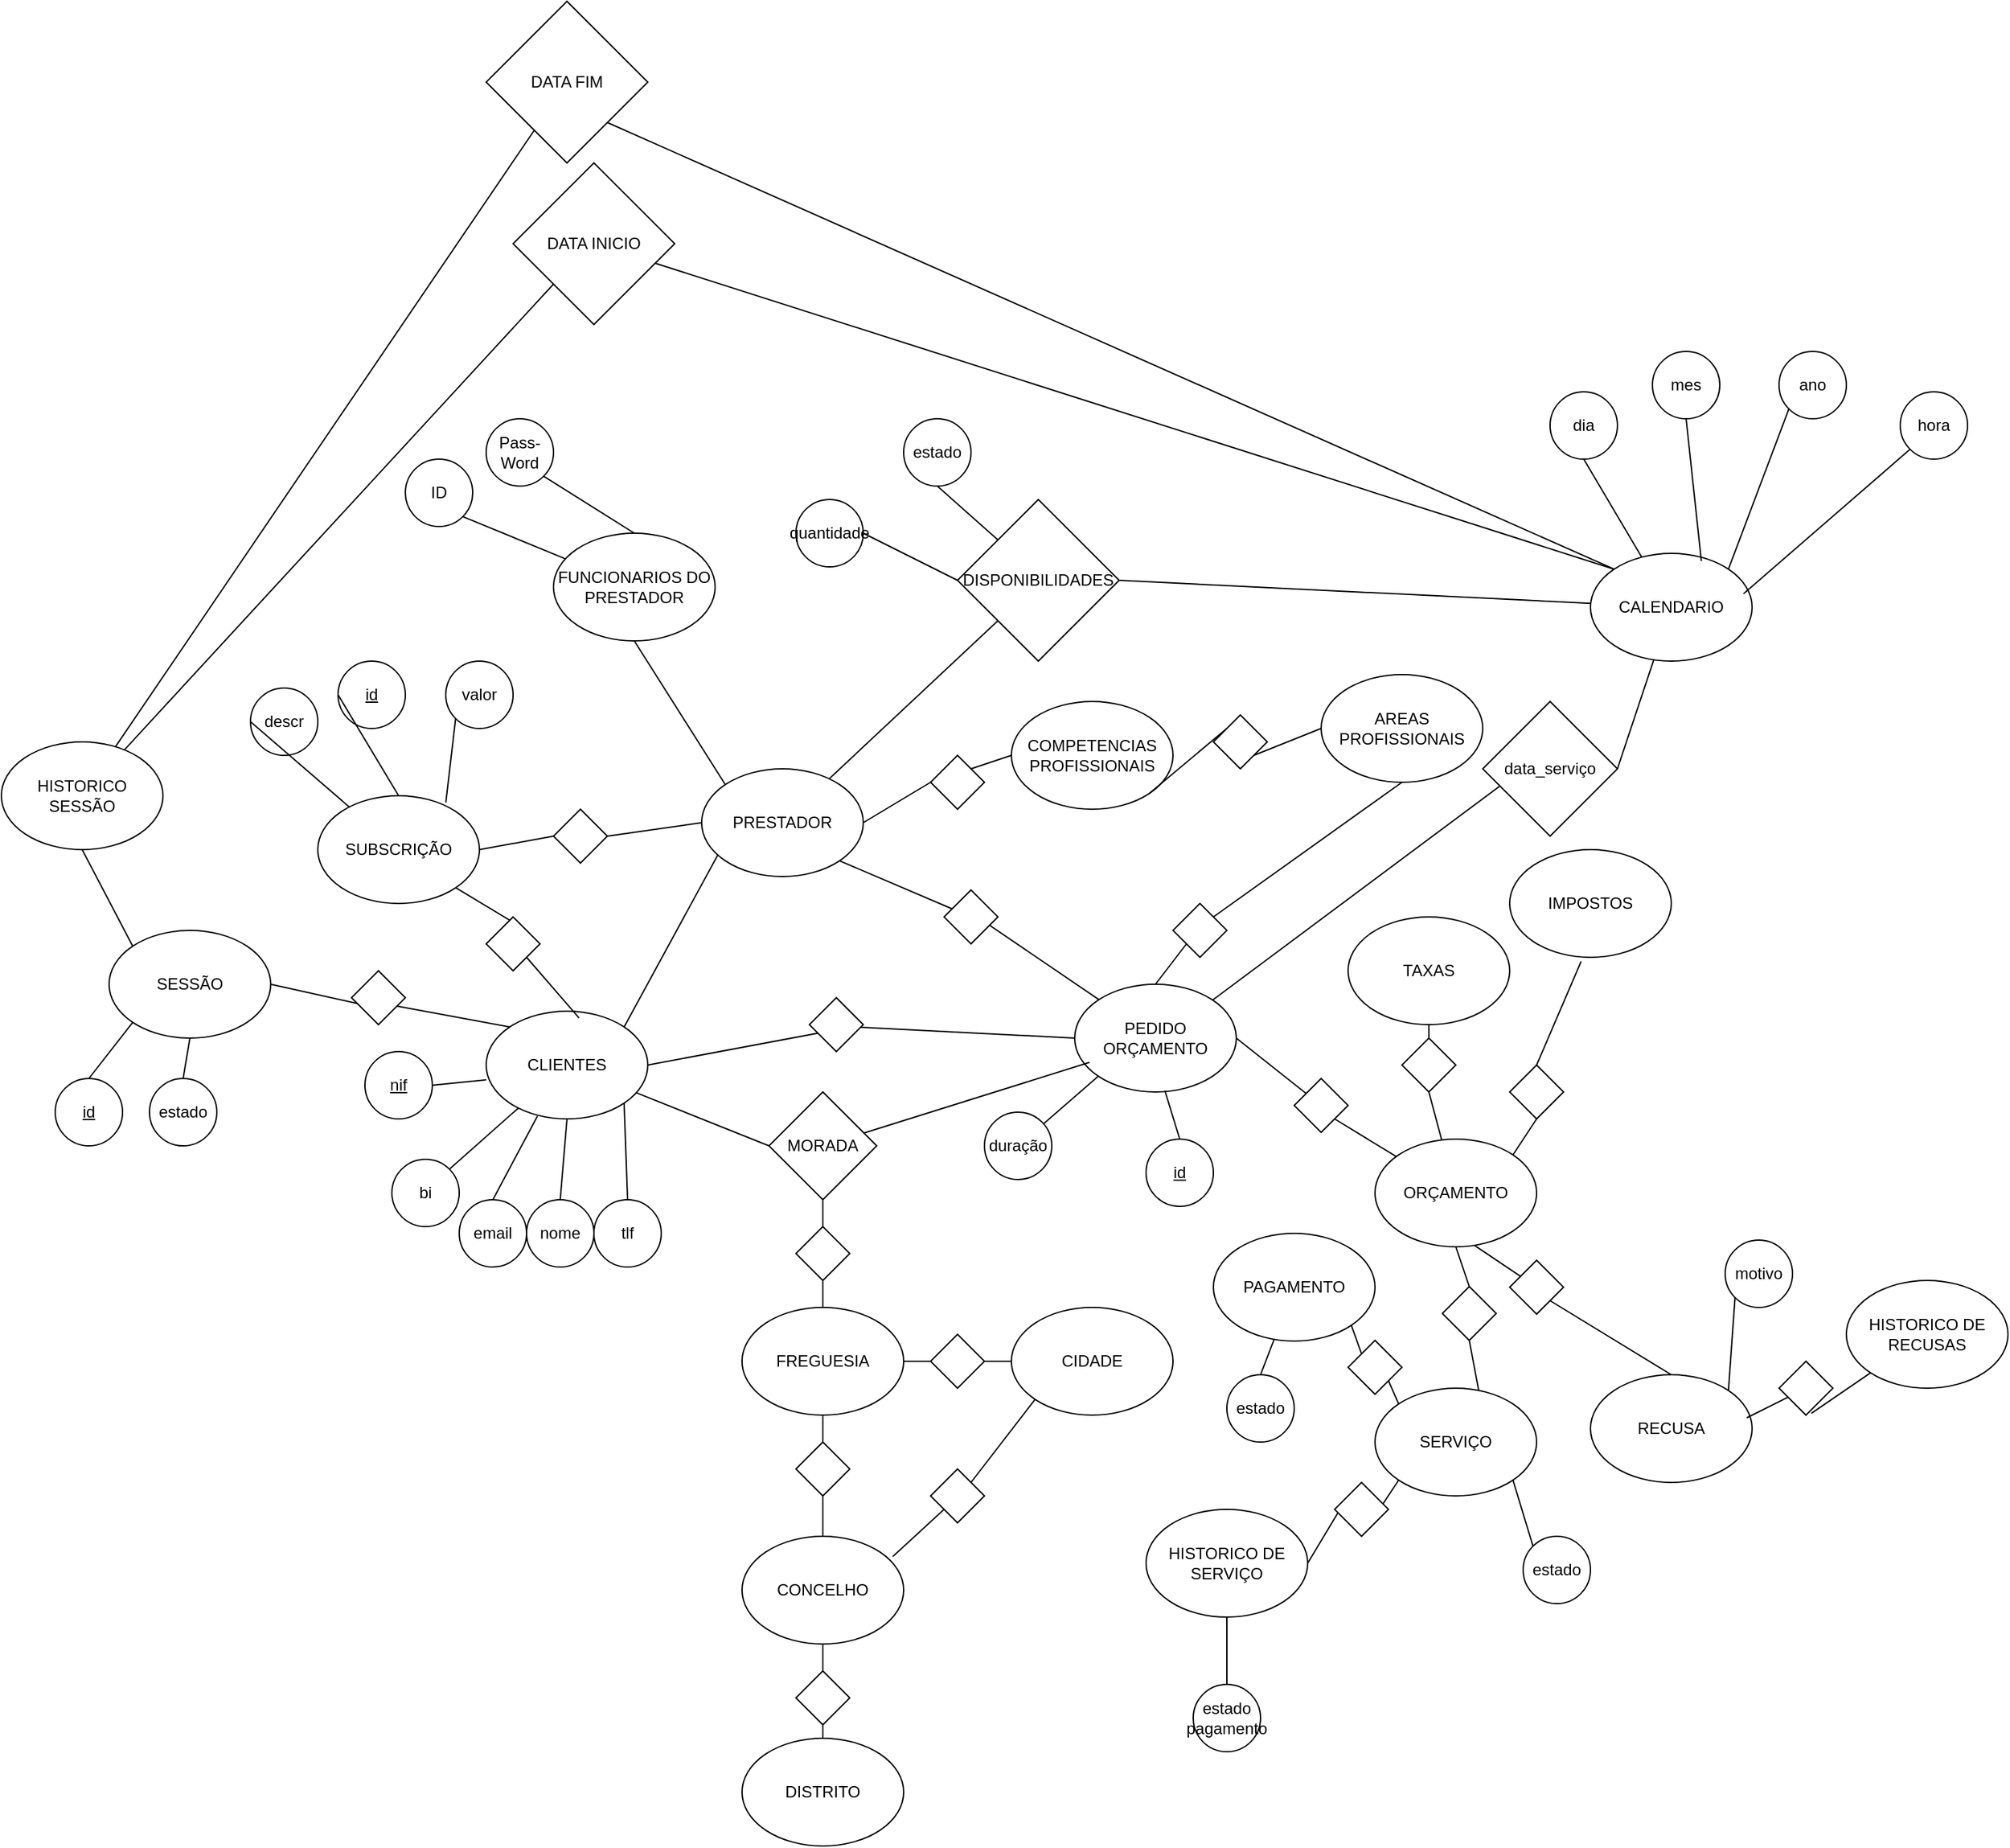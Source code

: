 <mxfile version="24.7.17">
  <diagram id="C5RBs43oDa-KdzZeNtuy" name="Page-1">
    <mxGraphModel dx="3059" dy="2260" grid="1" gridSize="10" guides="1" tooltips="1" connect="1" arrows="1" fold="1" page="1" pageScale="1" pageWidth="827" pageHeight="1169" math="0" shadow="0">
      <root>
        <mxCell id="WIyWlLk6GJQsqaUBKTNV-0" />
        <mxCell id="WIyWlLk6GJQsqaUBKTNV-1" parent="WIyWlLk6GJQsqaUBKTNV-0" />
        <mxCell id="L5CKtpUcbnRxoG9ih-Zz-2" value="CLIENTES" style="ellipse;whiteSpace=wrap;html=1;" parent="WIyWlLk6GJQsqaUBKTNV-1" vertex="1">
          <mxGeometry x="350" y="380" width="120" height="80" as="geometry" />
        </mxCell>
        <mxCell id="L5CKtpUcbnRxoG9ih-Zz-3" value="bi" style="ellipse;whiteSpace=wrap;html=1;" parent="WIyWlLk6GJQsqaUBKTNV-1" vertex="1">
          <mxGeometry x="280" y="490" width="50" height="50" as="geometry" />
        </mxCell>
        <mxCell id="L5CKtpUcbnRxoG9ih-Zz-5" value="email" style="ellipse;whiteSpace=wrap;html=1;" parent="WIyWlLk6GJQsqaUBKTNV-1" vertex="1">
          <mxGeometry x="330" y="520" width="50" height="50" as="geometry" />
        </mxCell>
        <mxCell id="L5CKtpUcbnRxoG9ih-Zz-6" value="nome" style="ellipse;whiteSpace=wrap;html=1;" parent="WIyWlLk6GJQsqaUBKTNV-1" vertex="1">
          <mxGeometry x="380" y="520" width="50" height="50" as="geometry" />
        </mxCell>
        <mxCell id="L5CKtpUcbnRxoG9ih-Zz-7" value="&lt;u&gt;nif&lt;/u&gt;" style="ellipse;whiteSpace=wrap;html=1;" parent="WIyWlLk6GJQsqaUBKTNV-1" vertex="1">
          <mxGeometry x="260" y="410" width="50" height="50" as="geometry" />
        </mxCell>
        <mxCell id="L5CKtpUcbnRxoG9ih-Zz-8" value="" style="endArrow=none;html=1;rounded=0;exitX=1;exitY=0.5;exitDx=0;exitDy=0;entryX=0;entryY=0.638;entryDx=0;entryDy=0;entryPerimeter=0;" parent="WIyWlLk6GJQsqaUBKTNV-1" source="L5CKtpUcbnRxoG9ih-Zz-7" target="L5CKtpUcbnRxoG9ih-Zz-2" edge="1">
          <mxGeometry width="50" height="50" relative="1" as="geometry">
            <mxPoint x="390" y="450" as="sourcePoint" />
            <mxPoint x="440" y="400" as="targetPoint" />
          </mxGeometry>
        </mxCell>
        <mxCell id="L5CKtpUcbnRxoG9ih-Zz-9" value="" style="endArrow=none;html=1;rounded=0;entryX=0.5;entryY=0;entryDx=0;entryDy=0;exitX=0.5;exitY=1;exitDx=0;exitDy=0;" parent="WIyWlLk6GJQsqaUBKTNV-1" source="L5CKtpUcbnRxoG9ih-Zz-2" target="L5CKtpUcbnRxoG9ih-Zz-6" edge="1">
          <mxGeometry width="50" height="50" relative="1" as="geometry">
            <mxPoint x="390" y="450" as="sourcePoint" />
            <mxPoint x="440" y="400" as="targetPoint" />
          </mxGeometry>
        </mxCell>
        <mxCell id="L5CKtpUcbnRxoG9ih-Zz-10" value="" style="endArrow=none;html=1;rounded=0;entryX=0.5;entryY=0;entryDx=0;entryDy=0;exitX=0.317;exitY=0.975;exitDx=0;exitDy=0;exitPerimeter=0;" parent="WIyWlLk6GJQsqaUBKTNV-1" source="L5CKtpUcbnRxoG9ih-Zz-2" target="L5CKtpUcbnRxoG9ih-Zz-5" edge="1">
          <mxGeometry width="50" height="50" relative="1" as="geometry">
            <mxPoint x="390" y="450" as="sourcePoint" />
            <mxPoint x="440" y="400" as="targetPoint" />
          </mxGeometry>
        </mxCell>
        <mxCell id="L5CKtpUcbnRxoG9ih-Zz-11" value="" style="endArrow=none;html=1;rounded=0;exitX=1;exitY=0;exitDx=0;exitDy=0;" parent="WIyWlLk6GJQsqaUBKTNV-1" source="L5CKtpUcbnRxoG9ih-Zz-3" target="L5CKtpUcbnRxoG9ih-Zz-2" edge="1">
          <mxGeometry width="50" height="50" relative="1" as="geometry">
            <mxPoint x="390" y="450" as="sourcePoint" />
            <mxPoint x="440" y="400" as="targetPoint" />
          </mxGeometry>
        </mxCell>
        <mxCell id="L5CKtpUcbnRxoG9ih-Zz-13" value="tlf" style="ellipse;whiteSpace=wrap;html=1;" parent="WIyWlLk6GJQsqaUBKTNV-1" vertex="1">
          <mxGeometry x="430" y="520" width="50" height="50" as="geometry" />
        </mxCell>
        <mxCell id="L5CKtpUcbnRxoG9ih-Zz-14" value="" style="endArrow=none;html=1;rounded=0;exitX=0.5;exitY=0;exitDx=0;exitDy=0;entryX=1;entryY=1;entryDx=0;entryDy=0;" parent="WIyWlLk6GJQsqaUBKTNV-1" source="L5CKtpUcbnRxoG9ih-Zz-13" target="L5CKtpUcbnRxoG9ih-Zz-2" edge="1">
          <mxGeometry width="50" height="50" relative="1" as="geometry">
            <mxPoint x="390" y="450" as="sourcePoint" />
            <mxPoint x="440" y="400" as="targetPoint" />
          </mxGeometry>
        </mxCell>
        <mxCell id="L5CKtpUcbnRxoG9ih-Zz-15" value="MORADA" style="rhombus;whiteSpace=wrap;html=1;" parent="WIyWlLk6GJQsqaUBKTNV-1" vertex="1">
          <mxGeometry x="560" y="440" width="80" height="80" as="geometry" />
        </mxCell>
        <mxCell id="L5CKtpUcbnRxoG9ih-Zz-16" value="" style="endArrow=none;html=1;rounded=0;exitX=0;exitY=0.5;exitDx=0;exitDy=0;" parent="WIyWlLk6GJQsqaUBKTNV-1" source="L5CKtpUcbnRxoG9ih-Zz-15" target="L5CKtpUcbnRxoG9ih-Zz-2" edge="1">
          <mxGeometry width="50" height="50" relative="1" as="geometry">
            <mxPoint x="390" y="450" as="sourcePoint" />
            <mxPoint x="440" y="400" as="targetPoint" />
          </mxGeometry>
        </mxCell>
        <mxCell id="L5CKtpUcbnRxoG9ih-Zz-17" value="" style="endArrow=none;html=1;rounded=0;entryX=0.5;entryY=1;entryDx=0;entryDy=0;" parent="WIyWlLk6GJQsqaUBKTNV-1" source="L5CKtpUcbnRxoG9ih-Zz-23" target="L5CKtpUcbnRxoG9ih-Zz-15" edge="1">
          <mxGeometry width="50" height="50" relative="1" as="geometry">
            <mxPoint x="600" y="600" as="sourcePoint" />
            <mxPoint x="440" y="400" as="targetPoint" />
          </mxGeometry>
        </mxCell>
        <mxCell id="L5CKtpUcbnRxoG9ih-Zz-18" value="FREGUESIA" style="ellipse;whiteSpace=wrap;html=1;" parent="WIyWlLk6GJQsqaUBKTNV-1" vertex="1">
          <mxGeometry x="540" y="600" width="120" height="80" as="geometry" />
        </mxCell>
        <mxCell id="L5CKtpUcbnRxoG9ih-Zz-19" value="" style="endArrow=none;html=1;rounded=0;entryX=0.5;entryY=1;entryDx=0;entryDy=0;" parent="WIyWlLk6GJQsqaUBKTNV-1" source="L5CKtpUcbnRxoG9ih-Zz-25" target="L5CKtpUcbnRxoG9ih-Zz-18" edge="1">
          <mxGeometry width="50" height="50" relative="1" as="geometry">
            <mxPoint x="600" y="770" as="sourcePoint" />
            <mxPoint x="600" y="690" as="targetPoint" />
          </mxGeometry>
        </mxCell>
        <mxCell id="L5CKtpUcbnRxoG9ih-Zz-20" value="CONCELHO" style="ellipse;whiteSpace=wrap;html=1;" parent="WIyWlLk6GJQsqaUBKTNV-1" vertex="1">
          <mxGeometry x="540" y="770" width="120" height="80" as="geometry" />
        </mxCell>
        <mxCell id="L5CKtpUcbnRxoG9ih-Zz-21" value="" style="endArrow=none;html=1;rounded=0;" parent="WIyWlLk6GJQsqaUBKTNV-1" source="L5CKtpUcbnRxoG9ih-Zz-27" edge="1">
          <mxGeometry width="50" height="50" relative="1" as="geometry">
            <mxPoint x="600" y="920" as="sourcePoint" />
            <mxPoint x="600" y="850" as="targetPoint" />
          </mxGeometry>
        </mxCell>
        <mxCell id="L5CKtpUcbnRxoG9ih-Zz-22" value="DISTRITO" style="ellipse;whiteSpace=wrap;html=1;" parent="WIyWlLk6GJQsqaUBKTNV-1" vertex="1">
          <mxGeometry x="540" y="920" width="120" height="80" as="geometry" />
        </mxCell>
        <mxCell id="L5CKtpUcbnRxoG9ih-Zz-24" value="" style="endArrow=none;html=1;rounded=0;entryX=0.5;entryY=1;entryDx=0;entryDy=0;" parent="WIyWlLk6GJQsqaUBKTNV-1" target="L5CKtpUcbnRxoG9ih-Zz-23" edge="1">
          <mxGeometry width="50" height="50" relative="1" as="geometry">
            <mxPoint x="600" y="600" as="sourcePoint" />
            <mxPoint x="600" y="520" as="targetPoint" />
          </mxGeometry>
        </mxCell>
        <mxCell id="L5CKtpUcbnRxoG9ih-Zz-23" value="" style="rhombus;whiteSpace=wrap;html=1;" parent="WIyWlLk6GJQsqaUBKTNV-1" vertex="1">
          <mxGeometry x="580" y="540" width="40" height="40" as="geometry" />
        </mxCell>
        <mxCell id="L5CKtpUcbnRxoG9ih-Zz-26" value="" style="endArrow=none;html=1;rounded=0;entryX=0.5;entryY=1;entryDx=0;entryDy=0;" parent="WIyWlLk6GJQsqaUBKTNV-1" target="L5CKtpUcbnRxoG9ih-Zz-25" edge="1">
          <mxGeometry width="50" height="50" relative="1" as="geometry">
            <mxPoint x="600" y="770" as="sourcePoint" />
            <mxPoint x="600" y="680" as="targetPoint" />
          </mxGeometry>
        </mxCell>
        <mxCell id="L5CKtpUcbnRxoG9ih-Zz-25" value="" style="rhombus;whiteSpace=wrap;html=1;" parent="WIyWlLk6GJQsqaUBKTNV-1" vertex="1">
          <mxGeometry x="580" y="700" width="40" height="40" as="geometry" />
        </mxCell>
        <mxCell id="L5CKtpUcbnRxoG9ih-Zz-28" value="" style="endArrow=none;html=1;rounded=0;" parent="WIyWlLk6GJQsqaUBKTNV-1" target="L5CKtpUcbnRxoG9ih-Zz-27" edge="1">
          <mxGeometry width="50" height="50" relative="1" as="geometry">
            <mxPoint x="600" y="920" as="sourcePoint" />
            <mxPoint x="600" y="850" as="targetPoint" />
          </mxGeometry>
        </mxCell>
        <mxCell id="L5CKtpUcbnRxoG9ih-Zz-27" value="" style="rhombus;whiteSpace=wrap;html=1;" parent="WIyWlLk6GJQsqaUBKTNV-1" vertex="1">
          <mxGeometry x="580" y="870" width="40" height="40" as="geometry" />
        </mxCell>
        <mxCell id="L5CKtpUcbnRxoG9ih-Zz-29" value="CIDADE" style="ellipse;whiteSpace=wrap;html=1;" parent="WIyWlLk6GJQsqaUBKTNV-1" vertex="1">
          <mxGeometry x="740" y="600" width="120" height="80" as="geometry" />
        </mxCell>
        <mxCell id="L5CKtpUcbnRxoG9ih-Zz-30" value="" style="endArrow=none;html=1;rounded=0;entryX=1;entryY=0.5;entryDx=0;entryDy=0;" parent="WIyWlLk6GJQsqaUBKTNV-1" source="L5CKtpUcbnRxoG9ih-Zz-32" target="L5CKtpUcbnRxoG9ih-Zz-18" edge="1">
          <mxGeometry width="50" height="50" relative="1" as="geometry">
            <mxPoint x="390" y="710" as="sourcePoint" />
            <mxPoint x="440" y="660" as="targetPoint" />
          </mxGeometry>
        </mxCell>
        <mxCell id="L5CKtpUcbnRxoG9ih-Zz-33" value="" style="endArrow=none;html=1;rounded=0;entryX=1;entryY=0.5;entryDx=0;entryDy=0;" parent="WIyWlLk6GJQsqaUBKTNV-1" source="L5CKtpUcbnRxoG9ih-Zz-29" target="L5CKtpUcbnRxoG9ih-Zz-32" edge="1">
          <mxGeometry width="50" height="50" relative="1" as="geometry">
            <mxPoint x="740" y="640" as="sourcePoint" />
            <mxPoint x="660" y="640" as="targetPoint" />
          </mxGeometry>
        </mxCell>
        <mxCell id="L5CKtpUcbnRxoG9ih-Zz-32" value="" style="rhombus;whiteSpace=wrap;html=1;" parent="WIyWlLk6GJQsqaUBKTNV-1" vertex="1">
          <mxGeometry x="680" y="620" width="40" height="40" as="geometry" />
        </mxCell>
        <mxCell id="L5CKtpUcbnRxoG9ih-Zz-34" value="" style="endArrow=none;html=1;rounded=0;entryX=0;entryY=1;entryDx=0;entryDy=0;exitX=0;exitY=0;exitDx=0;exitDy=0;" parent="WIyWlLk6GJQsqaUBKTNV-1" source="L5CKtpUcbnRxoG9ih-Zz-35" target="L5CKtpUcbnRxoG9ih-Zz-29" edge="1">
          <mxGeometry width="50" height="50" relative="1" as="geometry">
            <mxPoint x="390" y="710" as="sourcePoint" />
            <mxPoint x="440" y="660" as="targetPoint" />
          </mxGeometry>
        </mxCell>
        <mxCell id="L5CKtpUcbnRxoG9ih-Zz-36" value="" style="endArrow=none;html=1;rounded=0;entryX=1;entryY=1;entryDx=0;entryDy=0;exitX=0.933;exitY=0.188;exitDx=0;exitDy=0;exitPerimeter=0;" parent="WIyWlLk6GJQsqaUBKTNV-1" source="L5CKtpUcbnRxoG9ih-Zz-20" target="L5CKtpUcbnRxoG9ih-Zz-35" edge="1">
          <mxGeometry width="50" height="50" relative="1" as="geometry">
            <mxPoint x="652" y="785" as="sourcePoint" />
            <mxPoint x="758" y="668" as="targetPoint" />
          </mxGeometry>
        </mxCell>
        <mxCell id="L5CKtpUcbnRxoG9ih-Zz-35" value="" style="rhombus;whiteSpace=wrap;html=1;direction=south;" parent="WIyWlLk6GJQsqaUBKTNV-1" vertex="1">
          <mxGeometry x="680" y="720" width="40" height="40" as="geometry" />
        </mxCell>
        <mxCell id="L5CKtpUcbnRxoG9ih-Zz-39" value="" style="endArrow=none;html=1;rounded=0;exitX=1;exitY=0;exitDx=0;exitDy=0;entryX=1;entryY=1;entryDx=0;entryDy=0;" parent="WIyWlLk6GJQsqaUBKTNV-1" source="L5CKtpUcbnRxoG9ih-Zz-47" target="L5CKtpUcbnRxoG9ih-Zz-45" edge="1">
          <mxGeometry width="50" height="50" relative="1" as="geometry">
            <mxPoint x="390" y="510" as="sourcePoint" />
            <mxPoint x="567.076" y="367.076" as="targetPoint" />
          </mxGeometry>
        </mxCell>
        <mxCell id="L5CKtpUcbnRxoG9ih-Zz-40" value="PRESTADOR" style="ellipse;whiteSpace=wrap;html=1;" parent="WIyWlLk6GJQsqaUBKTNV-1" vertex="1">
          <mxGeometry x="510" y="200" width="120" height="80" as="geometry" />
        </mxCell>
        <mxCell id="L5CKtpUcbnRxoG9ih-Zz-41" value="descr" style="ellipse;whiteSpace=wrap;html=1;" parent="WIyWlLk6GJQsqaUBKTNV-1" vertex="1">
          <mxGeometry x="175" y="140" width="50" height="50" as="geometry" />
        </mxCell>
        <mxCell id="L5CKtpUcbnRxoG9ih-Zz-42" value="&lt;u&gt;id&lt;/u&gt;" style="ellipse;whiteSpace=wrap;html=1;" parent="WIyWlLk6GJQsqaUBKTNV-1" vertex="1">
          <mxGeometry x="240" y="120" width="50" height="50" as="geometry" />
        </mxCell>
        <mxCell id="L5CKtpUcbnRxoG9ih-Zz-43" value="" style="endArrow=none;html=1;rounded=0;entryX=0.5;entryY=0;entryDx=0;entryDy=0;exitX=0;exitY=0.5;exitDx=0;exitDy=0;" parent="WIyWlLk6GJQsqaUBKTNV-1" source="L5CKtpUcbnRxoG9ih-Zz-42" target="L5CKtpUcbnRxoG9ih-Zz-45" edge="1">
          <mxGeometry width="50" height="50" relative="1" as="geometry">
            <mxPoint x="390" y="510" as="sourcePoint" />
            <mxPoint x="620" y="380" as="targetPoint" />
          </mxGeometry>
        </mxCell>
        <mxCell id="L5CKtpUcbnRxoG9ih-Zz-44" value="" style="endArrow=none;html=1;rounded=0;entryX=0;entryY=0.5;entryDx=0;entryDy=0;" parent="WIyWlLk6GJQsqaUBKTNV-1" source="L5CKtpUcbnRxoG9ih-Zz-45" target="L5CKtpUcbnRxoG9ih-Zz-41" edge="1">
          <mxGeometry width="50" height="50" relative="1" as="geometry">
            <mxPoint x="640" y="360" as="sourcePoint" />
            <mxPoint x="440" y="460" as="targetPoint" />
          </mxGeometry>
        </mxCell>
        <mxCell id="L5CKtpUcbnRxoG9ih-Zz-45" value="SUBSCRIÇÃO" style="ellipse;whiteSpace=wrap;html=1;" parent="WIyWlLk6GJQsqaUBKTNV-1" vertex="1">
          <mxGeometry x="225" y="220" width="120" height="80" as="geometry" />
        </mxCell>
        <mxCell id="L5CKtpUcbnRxoG9ih-Zz-49" value="" style="endArrow=none;html=1;rounded=0;exitX=0.575;exitY=0.063;exitDx=0;exitDy=0;entryX=1;entryY=1;entryDx=0;entryDy=0;exitPerimeter=0;" parent="WIyWlLk6GJQsqaUBKTNV-1" source="L5CKtpUcbnRxoG9ih-Zz-2" target="L5CKtpUcbnRxoG9ih-Zz-47" edge="1">
          <mxGeometry width="50" height="50" relative="1" as="geometry">
            <mxPoint x="452" y="392" as="sourcePoint" />
            <mxPoint x="292" y="318" as="targetPoint" />
          </mxGeometry>
        </mxCell>
        <mxCell id="L5CKtpUcbnRxoG9ih-Zz-47" value="" style="rhombus;whiteSpace=wrap;html=1;" parent="WIyWlLk6GJQsqaUBKTNV-1" vertex="1">
          <mxGeometry x="350" y="310" width="40" height="40" as="geometry" />
        </mxCell>
        <mxCell id="L5CKtpUcbnRxoG9ih-Zz-51" value="" style="endArrow=none;html=1;rounded=0;entryX=0.1;entryY=0.8;entryDx=0;entryDy=0;entryPerimeter=0;exitX=1;exitY=0;exitDx=0;exitDy=0;" parent="WIyWlLk6GJQsqaUBKTNV-1" source="L5CKtpUcbnRxoG9ih-Zz-2" target="L5CKtpUcbnRxoG9ih-Zz-40" edge="1">
          <mxGeometry width="50" height="50" relative="1" as="geometry">
            <mxPoint x="390" y="510" as="sourcePoint" />
            <mxPoint x="440" y="460" as="targetPoint" />
          </mxGeometry>
        </mxCell>
        <mxCell id="L5CKtpUcbnRxoG9ih-Zz-52" value="AREAS PROFISSIONAIS" style="ellipse;whiteSpace=wrap;html=1;" parent="WIyWlLk6GJQsqaUBKTNV-1" vertex="1">
          <mxGeometry x="970" y="130" width="120" height="80" as="geometry" />
        </mxCell>
        <mxCell id="L5CKtpUcbnRxoG9ih-Zz-53" value="" style="endArrow=none;html=1;rounded=0;entryX=0;entryY=0.5;entryDx=0;entryDy=0;exitX=1;exitY=0;exitDx=0;exitDy=0;" parent="WIyWlLk6GJQsqaUBKTNV-1" source="L5CKtpUcbnRxoG9ih-Zz-55" target="L5CKtpUcbnRxoG9ih-Zz-133" edge="1">
          <mxGeometry width="50" height="50" relative="1" as="geometry">
            <mxPoint x="390" y="510" as="sourcePoint" />
            <mxPoint x="440" y="460" as="targetPoint" />
          </mxGeometry>
        </mxCell>
        <mxCell id="L5CKtpUcbnRxoG9ih-Zz-56" value="" style="endArrow=none;html=1;rounded=0;entryX=0;entryY=0.5;entryDx=0;entryDy=0;exitX=1;exitY=0.5;exitDx=0;exitDy=0;" parent="WIyWlLk6GJQsqaUBKTNV-1" source="L5CKtpUcbnRxoG9ih-Zz-40" target="L5CKtpUcbnRxoG9ih-Zz-55" edge="1">
          <mxGeometry width="50" height="50" relative="1" as="geometry">
            <mxPoint x="640" y="240" as="sourcePoint" />
            <mxPoint x="800" y="220" as="targetPoint" />
          </mxGeometry>
        </mxCell>
        <mxCell id="L5CKtpUcbnRxoG9ih-Zz-55" value="" style="rhombus;whiteSpace=wrap;html=1;" parent="WIyWlLk6GJQsqaUBKTNV-1" vertex="1">
          <mxGeometry x="680" y="190" width="40" height="40" as="geometry" />
        </mxCell>
        <mxCell id="L5CKtpUcbnRxoG9ih-Zz-57" value="" style="endArrow=none;html=1;rounded=0;entryX=0;entryY=0.5;entryDx=0;entryDy=0;exitX=1;exitY=0.5;exitDx=0;exitDy=0;" parent="WIyWlLk6GJQsqaUBKTNV-1" source="L5CKtpUcbnRxoG9ih-Zz-58" target="L5CKtpUcbnRxoG9ih-Zz-40" edge="1">
          <mxGeometry width="50" height="50" relative="1" as="geometry">
            <mxPoint x="390" y="510" as="sourcePoint" />
            <mxPoint x="440" y="460" as="targetPoint" />
          </mxGeometry>
        </mxCell>
        <mxCell id="L5CKtpUcbnRxoG9ih-Zz-59" value="" style="endArrow=none;html=1;rounded=0;entryX=0;entryY=0.5;entryDx=0;entryDy=0;exitX=1;exitY=0.5;exitDx=0;exitDy=0;" parent="WIyWlLk6GJQsqaUBKTNV-1" source="L5CKtpUcbnRxoG9ih-Zz-45" target="L5CKtpUcbnRxoG9ih-Zz-58" edge="1">
          <mxGeometry width="50" height="50" relative="1" as="geometry">
            <mxPoint x="345" y="260" as="sourcePoint" />
            <mxPoint x="510" y="240" as="targetPoint" />
          </mxGeometry>
        </mxCell>
        <mxCell id="L5CKtpUcbnRxoG9ih-Zz-58" value="" style="rhombus;whiteSpace=wrap;html=1;" parent="WIyWlLk6GJQsqaUBKTNV-1" vertex="1">
          <mxGeometry x="400" y="230" width="40" height="40" as="geometry" />
        </mxCell>
        <mxCell id="L5CKtpUcbnRxoG9ih-Zz-60" value="valor" style="ellipse;whiteSpace=wrap;html=1;" parent="WIyWlLk6GJQsqaUBKTNV-1" vertex="1">
          <mxGeometry x="320" y="120" width="50" height="50" as="geometry" />
        </mxCell>
        <mxCell id="L5CKtpUcbnRxoG9ih-Zz-61" value="" style="endArrow=none;html=1;rounded=0;entryX=0;entryY=1;entryDx=0;entryDy=0;exitX=0.792;exitY=0.063;exitDx=0;exitDy=0;exitPerimeter=0;" parent="WIyWlLk6GJQsqaUBKTNV-1" source="L5CKtpUcbnRxoG9ih-Zz-45" target="L5CKtpUcbnRxoG9ih-Zz-60" edge="1">
          <mxGeometry width="50" height="50" relative="1" as="geometry">
            <mxPoint x="390" y="510" as="sourcePoint" />
            <mxPoint x="440" y="460" as="targetPoint" />
          </mxGeometry>
        </mxCell>
        <mxCell id="L5CKtpUcbnRxoG9ih-Zz-62" value="PEDIDO ORÇAMENTO" style="ellipse;whiteSpace=wrap;html=1;" parent="WIyWlLk6GJQsqaUBKTNV-1" vertex="1">
          <mxGeometry x="787" y="360" width="120" height="80" as="geometry" />
        </mxCell>
        <mxCell id="L5CKtpUcbnRxoG9ih-Zz-63" value="" style="endArrow=none;html=1;rounded=0;entryX=0;entryY=0.5;entryDx=0;entryDy=0;exitX=1;exitY=0.5;exitDx=0;exitDy=0;" parent="WIyWlLk6GJQsqaUBKTNV-1" source="L5CKtpUcbnRxoG9ih-Zz-67" target="L5CKtpUcbnRxoG9ih-Zz-62" edge="1">
          <mxGeometry width="50" height="50" relative="1" as="geometry">
            <mxPoint x="830" y="560" as="sourcePoint" />
            <mxPoint x="880" y="510" as="targetPoint" />
          </mxGeometry>
        </mxCell>
        <mxCell id="L5CKtpUcbnRxoG9ih-Zz-64" value="" style="endArrow=none;html=1;rounded=0;entryX=1;entryY=1;entryDx=0;entryDy=0;" parent="WIyWlLk6GJQsqaUBKTNV-1" source="L5CKtpUcbnRxoG9ih-Zz-66" target="L5CKtpUcbnRxoG9ih-Zz-40" edge="1">
          <mxGeometry width="50" height="50" relative="1" as="geometry">
            <mxPoint x="830" y="560" as="sourcePoint" />
            <mxPoint x="880" y="510" as="targetPoint" />
          </mxGeometry>
        </mxCell>
        <mxCell id="L5CKtpUcbnRxoG9ih-Zz-65" value="" style="endArrow=none;html=1;rounded=0;entryX=0.5;entryY=1;entryDx=0;entryDy=0;exitX=0;exitY=1;exitDx=0;exitDy=0;" parent="WIyWlLk6GJQsqaUBKTNV-1" source="L5CKtpUcbnRxoG9ih-Zz-70" target="L5CKtpUcbnRxoG9ih-Zz-52" edge="1">
          <mxGeometry width="50" height="50" relative="1" as="geometry">
            <mxPoint x="870" y="290" as="sourcePoint" />
            <mxPoint x="880" y="510" as="targetPoint" />
          </mxGeometry>
        </mxCell>
        <mxCell id="L5CKtpUcbnRxoG9ih-Zz-68" value="" style="endArrow=none;html=1;rounded=0;entryX=0;entryY=0.5;entryDx=0;entryDy=0;exitX=1;exitY=0.5;exitDx=0;exitDy=0;" parent="WIyWlLk6GJQsqaUBKTNV-1" source="L5CKtpUcbnRxoG9ih-Zz-2" target="L5CKtpUcbnRxoG9ih-Zz-67" edge="1">
          <mxGeometry width="50" height="50" relative="1" as="geometry">
            <mxPoint x="470" y="420" as="sourcePoint" />
            <mxPoint x="770" y="380" as="targetPoint" />
          </mxGeometry>
        </mxCell>
        <mxCell id="L5CKtpUcbnRxoG9ih-Zz-67" value="" style="rhombus;whiteSpace=wrap;html=1;direction=west;" parent="WIyWlLk6GJQsqaUBKTNV-1" vertex="1">
          <mxGeometry x="590" y="370" width="40" height="40" as="geometry" />
        </mxCell>
        <mxCell id="L5CKtpUcbnRxoG9ih-Zz-69" value="" style="endArrow=none;html=1;rounded=0;entryX=1;entryY=1;entryDx=0;entryDy=0;" parent="WIyWlLk6GJQsqaUBKTNV-1" source="L5CKtpUcbnRxoG9ih-Zz-62" target="L5CKtpUcbnRxoG9ih-Zz-66" edge="1">
          <mxGeometry width="50" height="50" relative="1" as="geometry">
            <mxPoint x="782" y="356" as="sourcePoint" />
            <mxPoint x="612" y="268" as="targetPoint" />
          </mxGeometry>
        </mxCell>
        <mxCell id="L5CKtpUcbnRxoG9ih-Zz-66" value="" style="rhombus;whiteSpace=wrap;html=1;direction=west;" parent="WIyWlLk6GJQsqaUBKTNV-1" vertex="1">
          <mxGeometry x="690" y="290" width="40" height="40" as="geometry" />
        </mxCell>
        <mxCell id="L5CKtpUcbnRxoG9ih-Zz-71" value="" style="endArrow=none;html=1;rounded=0;entryX=1;entryY=0;entryDx=0;entryDy=0;exitX=0.5;exitY=0;exitDx=0;exitDy=0;" parent="WIyWlLk6GJQsqaUBKTNV-1" source="L5CKtpUcbnRxoG9ih-Zz-62" target="L5CKtpUcbnRxoG9ih-Zz-70" edge="1">
          <mxGeometry width="50" height="50" relative="1" as="geometry">
            <mxPoint x="830" y="340" as="sourcePoint" />
            <mxPoint x="860" y="260" as="targetPoint" />
          </mxGeometry>
        </mxCell>
        <mxCell id="L5CKtpUcbnRxoG9ih-Zz-70" value="" style="rhombus;whiteSpace=wrap;html=1;direction=west;" parent="WIyWlLk6GJQsqaUBKTNV-1" vertex="1">
          <mxGeometry x="860" y="300" width="40" height="40" as="geometry" />
        </mxCell>
        <mxCell id="L5CKtpUcbnRxoG9ih-Zz-73" value="&lt;u&gt;id&lt;/u&gt;" style="ellipse;whiteSpace=wrap;html=1;" parent="WIyWlLk6GJQsqaUBKTNV-1" vertex="1">
          <mxGeometry x="840" y="475" width="50" height="50" as="geometry" />
        </mxCell>
        <mxCell id="L5CKtpUcbnRxoG9ih-Zz-74" value="" style="endArrow=none;html=1;rounded=0;entryX=0.558;entryY=0.988;entryDx=0;entryDy=0;entryPerimeter=0;exitX=0.5;exitY=0;exitDx=0;exitDy=0;" parent="WIyWlLk6GJQsqaUBKTNV-1" source="L5CKtpUcbnRxoG9ih-Zz-73" target="L5CKtpUcbnRxoG9ih-Zz-62" edge="1">
          <mxGeometry width="50" height="50" relative="1" as="geometry">
            <mxPoint x="830" y="560" as="sourcePoint" />
            <mxPoint x="880" y="510" as="targetPoint" />
          </mxGeometry>
        </mxCell>
        <mxCell id="L5CKtpUcbnRxoG9ih-Zz-75" value="ORÇAMENTO" style="ellipse;whiteSpace=wrap;html=1;" parent="WIyWlLk6GJQsqaUBKTNV-1" vertex="1">
          <mxGeometry x="1010" y="475" width="120" height="80" as="geometry" />
        </mxCell>
        <mxCell id="L5CKtpUcbnRxoG9ih-Zz-76" value="TAXAS" style="ellipse;whiteSpace=wrap;html=1;" parent="WIyWlLk6GJQsqaUBKTNV-1" vertex="1">
          <mxGeometry x="990" y="310" width="120" height="80" as="geometry" />
        </mxCell>
        <mxCell id="L5CKtpUcbnRxoG9ih-Zz-77" value="IMPOSTOS" style="ellipse;whiteSpace=wrap;html=1;" parent="WIyWlLk6GJQsqaUBKTNV-1" vertex="1">
          <mxGeometry x="1110" y="260" width="120" height="80" as="geometry" />
        </mxCell>
        <mxCell id="L5CKtpUcbnRxoG9ih-Zz-78" value="" style="endArrow=none;html=1;rounded=0;entryX=1;entryY=0.5;entryDx=0;entryDy=0;" parent="WIyWlLk6GJQsqaUBKTNV-1" source="L5CKtpUcbnRxoG9ih-Zz-79" target="L5CKtpUcbnRxoG9ih-Zz-62" edge="1">
          <mxGeometry width="50" height="50" relative="1" as="geometry">
            <mxPoint x="830" y="560" as="sourcePoint" />
            <mxPoint x="880" y="510" as="targetPoint" />
          </mxGeometry>
        </mxCell>
        <mxCell id="L5CKtpUcbnRxoG9ih-Zz-80" value="" style="endArrow=none;html=1;rounded=0;entryX=1;entryY=0;entryDx=0;entryDy=0;" parent="WIyWlLk6GJQsqaUBKTNV-1" source="L5CKtpUcbnRxoG9ih-Zz-75" target="L5CKtpUcbnRxoG9ih-Zz-79" edge="1">
          <mxGeometry width="50" height="50" relative="1" as="geometry">
            <mxPoint x="1029" y="486" as="sourcePoint" />
            <mxPoint x="907" y="400" as="targetPoint" />
          </mxGeometry>
        </mxCell>
        <mxCell id="L5CKtpUcbnRxoG9ih-Zz-79" value="" style="rhombus;whiteSpace=wrap;html=1;direction=south;" parent="WIyWlLk6GJQsqaUBKTNV-1" vertex="1">
          <mxGeometry x="950" y="430" width="40" height="40" as="geometry" />
        </mxCell>
        <mxCell id="L5CKtpUcbnRxoG9ih-Zz-83" value="" style="endArrow=none;html=1;rounded=0;entryX=0.5;entryY=1;entryDx=0;entryDy=0;exitX=0;exitY=0.5;exitDx=0;exitDy=0;" parent="WIyWlLk6GJQsqaUBKTNV-1" source="L5CKtpUcbnRxoG9ih-Zz-81" target="L5CKtpUcbnRxoG9ih-Zz-76" edge="1">
          <mxGeometry width="50" height="50" relative="1" as="geometry">
            <mxPoint x="830" y="560" as="sourcePoint" />
            <mxPoint x="880" y="510" as="targetPoint" />
          </mxGeometry>
        </mxCell>
        <mxCell id="L5CKtpUcbnRxoG9ih-Zz-85" value="" style="endArrow=none;html=1;rounded=0;entryX=0.442;entryY=1.038;entryDx=0;entryDy=0;entryPerimeter=0;exitX=0;exitY=0.5;exitDx=0;exitDy=0;" parent="WIyWlLk6GJQsqaUBKTNV-1" source="L5CKtpUcbnRxoG9ih-Zz-82" target="L5CKtpUcbnRxoG9ih-Zz-77" edge="1">
          <mxGeometry width="50" height="50" relative="1" as="geometry">
            <mxPoint x="830" y="560" as="sourcePoint" />
            <mxPoint x="880" y="510" as="targetPoint" />
          </mxGeometry>
        </mxCell>
        <mxCell id="L5CKtpUcbnRxoG9ih-Zz-86" value="" style="endArrow=none;html=1;rounded=0;entryX=1;entryY=0.5;entryDx=0;entryDy=0;" parent="WIyWlLk6GJQsqaUBKTNV-1" source="L5CKtpUcbnRxoG9ih-Zz-75" target="L5CKtpUcbnRxoG9ih-Zz-81" edge="1">
          <mxGeometry width="50" height="50" relative="1" as="geometry">
            <mxPoint x="1064" y="475" as="sourcePoint" />
            <mxPoint x="1050" y="380" as="targetPoint" />
          </mxGeometry>
        </mxCell>
        <mxCell id="L5CKtpUcbnRxoG9ih-Zz-81" value="" style="rhombus;whiteSpace=wrap;html=1;direction=south;" parent="WIyWlLk6GJQsqaUBKTNV-1" vertex="1">
          <mxGeometry x="1030" y="400" width="40" height="40" as="geometry" />
        </mxCell>
        <mxCell id="L5CKtpUcbnRxoG9ih-Zz-87" value="" style="endArrow=none;html=1;rounded=0;entryX=1;entryY=0.5;entryDx=0;entryDy=0;exitX=1;exitY=0;exitDx=0;exitDy=0;" parent="WIyWlLk6GJQsqaUBKTNV-1" source="L5CKtpUcbnRxoG9ih-Zz-75" target="L5CKtpUcbnRxoG9ih-Zz-82" edge="1">
          <mxGeometry width="50" height="50" relative="1" as="geometry">
            <mxPoint x="1112" y="487" as="sourcePoint" />
            <mxPoint x="1166" y="432" as="targetPoint" />
          </mxGeometry>
        </mxCell>
        <mxCell id="L5CKtpUcbnRxoG9ih-Zz-82" value="" style="rhombus;whiteSpace=wrap;html=1;direction=south;" parent="WIyWlLk6GJQsqaUBKTNV-1" vertex="1">
          <mxGeometry x="1110" y="420" width="40" height="40" as="geometry" />
        </mxCell>
        <mxCell id="L5CKtpUcbnRxoG9ih-Zz-88" value="duração" style="ellipse;whiteSpace=wrap;html=1;" parent="WIyWlLk6GJQsqaUBKTNV-1" vertex="1">
          <mxGeometry x="720" y="455" width="50" height="50" as="geometry" />
        </mxCell>
        <mxCell id="L5CKtpUcbnRxoG9ih-Zz-90" value="" style="endArrow=none;html=1;rounded=0;entryX=1;entryY=0;entryDx=0;entryDy=0;exitX=0;exitY=0.5;exitDx=0;exitDy=0;" parent="WIyWlLk6GJQsqaUBKTNV-1" target="L5CKtpUcbnRxoG9ih-Zz-62" edge="1">
          <mxGeometry width="50" height="50" relative="1" as="geometry">
            <mxPoint x="1140" y="185" as="sourcePoint" />
            <mxPoint x="880" y="510" as="targetPoint" />
          </mxGeometry>
        </mxCell>
        <mxCell id="L5CKtpUcbnRxoG9ih-Zz-91" value="" style="endArrow=none;html=1;rounded=0;entryX=0;entryY=1;entryDx=0;entryDy=0;" parent="WIyWlLk6GJQsqaUBKTNV-1" source="L5CKtpUcbnRxoG9ih-Zz-88" target="L5CKtpUcbnRxoG9ih-Zz-62" edge="1">
          <mxGeometry width="50" height="50" relative="1" as="geometry">
            <mxPoint x="830" y="560" as="sourcePoint" />
            <mxPoint x="880" y="510" as="targetPoint" />
          </mxGeometry>
        </mxCell>
        <mxCell id="L5CKtpUcbnRxoG9ih-Zz-92" value="" style="endArrow=none;html=1;rounded=0;entryX=0.617;entryY=0.988;entryDx=0;entryDy=0;entryPerimeter=0;" parent="WIyWlLk6GJQsqaUBKTNV-1" source="L5CKtpUcbnRxoG9ih-Zz-99" target="L5CKtpUcbnRxoG9ih-Zz-75" edge="1">
          <mxGeometry width="50" height="50" relative="1" as="geometry">
            <mxPoint x="1140" y="640" as="sourcePoint" />
            <mxPoint x="880" y="570" as="targetPoint" />
          </mxGeometry>
        </mxCell>
        <mxCell id="L5CKtpUcbnRxoG9ih-Zz-93" value="" style="endArrow=none;html=1;rounded=0;entryX=0.5;entryY=1;entryDx=0;entryDy=0;exitX=0;exitY=0.5;exitDx=0;exitDy=0;" parent="WIyWlLk6GJQsqaUBKTNV-1" source="L5CKtpUcbnRxoG9ih-Zz-97" target="L5CKtpUcbnRxoG9ih-Zz-75" edge="1">
          <mxGeometry width="50" height="50" relative="1" as="geometry">
            <mxPoint x="1040" y="630" as="sourcePoint" />
            <mxPoint x="880" y="570" as="targetPoint" />
          </mxGeometry>
        </mxCell>
        <mxCell id="L5CKtpUcbnRxoG9ih-Zz-94" value="" style="endArrow=none;html=1;rounded=0;entryX=0.092;entryY=0.725;entryDx=0;entryDy=0;entryPerimeter=0;" parent="WIyWlLk6GJQsqaUBKTNV-1" source="L5CKtpUcbnRxoG9ih-Zz-15" target="L5CKtpUcbnRxoG9ih-Zz-62" edge="1">
          <mxGeometry width="50" height="50" relative="1" as="geometry">
            <mxPoint x="830" y="620" as="sourcePoint" />
            <mxPoint x="880" y="570" as="targetPoint" />
          </mxGeometry>
        </mxCell>
        <mxCell id="L5CKtpUcbnRxoG9ih-Zz-95" value="SERVIÇO" style="ellipse;whiteSpace=wrap;html=1;" parent="WIyWlLk6GJQsqaUBKTNV-1" vertex="1">
          <mxGeometry x="1010" y="660" width="120" height="80" as="geometry" />
        </mxCell>
        <mxCell id="L5CKtpUcbnRxoG9ih-Zz-96" value="RECUSA" style="ellipse;whiteSpace=wrap;html=1;" parent="WIyWlLk6GJQsqaUBKTNV-1" vertex="1">
          <mxGeometry x="1170" y="650" width="120" height="80" as="geometry" />
        </mxCell>
        <mxCell id="L5CKtpUcbnRxoG9ih-Zz-98" value="" style="endArrow=none;html=1;rounded=0;entryX=1;entryY=0.5;entryDx=0;entryDy=0;exitX=0.642;exitY=0.025;exitDx=0;exitDy=0;exitPerimeter=0;" parent="WIyWlLk6GJQsqaUBKTNV-1" source="L5CKtpUcbnRxoG9ih-Zz-95" target="L5CKtpUcbnRxoG9ih-Zz-97" edge="1">
          <mxGeometry width="50" height="50" relative="1" as="geometry">
            <mxPoint x="1037" y="622" as="sourcePoint" />
            <mxPoint x="1070" y="555" as="targetPoint" />
          </mxGeometry>
        </mxCell>
        <mxCell id="L5CKtpUcbnRxoG9ih-Zz-97" value="" style="rhombus;whiteSpace=wrap;html=1;direction=south;" parent="WIyWlLk6GJQsqaUBKTNV-1" vertex="1">
          <mxGeometry x="1060" y="584.5" width="40" height="40" as="geometry" />
        </mxCell>
        <mxCell id="L5CKtpUcbnRxoG9ih-Zz-100" value="" style="endArrow=none;html=1;rounded=0;entryX=1;entryY=0;entryDx=0;entryDy=0;exitX=0.5;exitY=0;exitDx=0;exitDy=0;" parent="WIyWlLk6GJQsqaUBKTNV-1" source="L5CKtpUcbnRxoG9ih-Zz-96" target="L5CKtpUcbnRxoG9ih-Zz-99" edge="1">
          <mxGeometry width="50" height="50" relative="1" as="geometry">
            <mxPoint x="1160" y="620" as="sourcePoint" />
            <mxPoint x="1084" y="554" as="targetPoint" />
          </mxGeometry>
        </mxCell>
        <mxCell id="L5CKtpUcbnRxoG9ih-Zz-99" value="" style="rhombus;whiteSpace=wrap;html=1;direction=south;" parent="WIyWlLk6GJQsqaUBKTNV-1" vertex="1">
          <mxGeometry x="1110" y="565" width="40" height="40" as="geometry" />
        </mxCell>
        <mxCell id="L5CKtpUcbnRxoG9ih-Zz-101" value="" style="endArrow=none;html=1;rounded=0;entryX=0.967;entryY=0.4;entryDx=0;entryDy=0;entryPerimeter=0;" parent="WIyWlLk6GJQsqaUBKTNV-1" source="L5CKtpUcbnRxoG9ih-Zz-131" target="L5CKtpUcbnRxoG9ih-Zz-96" edge="1">
          <mxGeometry width="50" height="50" relative="1" as="geometry">
            <mxPoint x="1430" y="610" as="sourcePoint" />
            <mxPoint x="880" y="570" as="targetPoint" />
          </mxGeometry>
        </mxCell>
        <mxCell id="L5CKtpUcbnRxoG9ih-Zz-102" value="HISTORICO DE RECUSAS" style="ellipse;whiteSpace=wrap;html=1;" parent="WIyWlLk6GJQsqaUBKTNV-1" vertex="1">
          <mxGeometry x="1360" y="580" width="120" height="80" as="geometry" />
        </mxCell>
        <mxCell id="L5CKtpUcbnRxoG9ih-Zz-103" value="HISTORICO DE SERVIÇO" style="ellipse;whiteSpace=wrap;html=1;" parent="WIyWlLk6GJQsqaUBKTNV-1" vertex="1">
          <mxGeometry x="840" y="750" width="120" height="80" as="geometry" />
        </mxCell>
        <mxCell id="L5CKtpUcbnRxoG9ih-Zz-104" value="" style="endArrow=none;html=1;rounded=0;entryX=1;entryY=0.5;entryDx=0;entryDy=0;exitX=0;exitY=1;exitDx=0;exitDy=0;" parent="WIyWlLk6GJQsqaUBKTNV-1" source="L5CKtpUcbnRxoG9ih-Zz-107" target="L5CKtpUcbnRxoG9ih-Zz-103" edge="1">
          <mxGeometry width="50" height="50" relative="1" as="geometry">
            <mxPoint x="830" y="620" as="sourcePoint" />
            <mxPoint x="880" y="570" as="targetPoint" />
          </mxGeometry>
        </mxCell>
        <mxCell id="L5CKtpUcbnRxoG9ih-Zz-105" value="PAGAMENTO" style="ellipse;whiteSpace=wrap;html=1;" parent="WIyWlLk6GJQsqaUBKTNV-1" vertex="1">
          <mxGeometry x="890" y="545" width="120" height="80" as="geometry" />
        </mxCell>
        <mxCell id="L5CKtpUcbnRxoG9ih-Zz-108" value="" style="endArrow=none;html=1;rounded=0;entryX=1;entryY=0.5;entryDx=0;entryDy=0;exitX=0;exitY=1;exitDx=0;exitDy=0;" parent="WIyWlLk6GJQsqaUBKTNV-1" source="L5CKtpUcbnRxoG9ih-Zz-95" target="L5CKtpUcbnRxoG9ih-Zz-107" edge="1">
          <mxGeometry width="50" height="50" relative="1" as="geometry">
            <mxPoint x="1028" y="728" as="sourcePoint" />
            <mxPoint x="960" y="790" as="targetPoint" />
          </mxGeometry>
        </mxCell>
        <mxCell id="L5CKtpUcbnRxoG9ih-Zz-107" value="" style="rhombus;whiteSpace=wrap;html=1;direction=south;" parent="WIyWlLk6GJQsqaUBKTNV-1" vertex="1">
          <mxGeometry x="980" y="730" width="40" height="40" as="geometry" />
        </mxCell>
        <mxCell id="L5CKtpUcbnRxoG9ih-Zz-110" value="" style="endArrow=none;html=1;rounded=0;entryX=0;entryY=0;entryDx=0;entryDy=0;exitX=1;exitY=0;exitDx=0;exitDy=0;" parent="WIyWlLk6GJQsqaUBKTNV-1" source="L5CKtpUcbnRxoG9ih-Zz-111" target="L5CKtpUcbnRxoG9ih-Zz-95" edge="1">
          <mxGeometry width="50" height="50" relative="1" as="geometry">
            <mxPoint x="830" y="620" as="sourcePoint" />
            <mxPoint x="880" y="570" as="targetPoint" />
          </mxGeometry>
        </mxCell>
        <mxCell id="L5CKtpUcbnRxoG9ih-Zz-112" value="" style="endArrow=none;html=1;rounded=0;entryX=0;entryY=1;entryDx=0;entryDy=0;exitX=1;exitY=1;exitDx=0;exitDy=0;" parent="WIyWlLk6GJQsqaUBKTNV-1" source="L5CKtpUcbnRxoG9ih-Zz-105" target="L5CKtpUcbnRxoG9ih-Zz-111" edge="1">
          <mxGeometry width="50" height="50" relative="1" as="geometry">
            <mxPoint x="1090" y="830" as="sourcePoint" />
            <mxPoint x="1070" y="740" as="targetPoint" />
          </mxGeometry>
        </mxCell>
        <mxCell id="L5CKtpUcbnRxoG9ih-Zz-111" value="" style="rhombus;whiteSpace=wrap;html=1;direction=south;" parent="WIyWlLk6GJQsqaUBKTNV-1" vertex="1">
          <mxGeometry x="990" y="624.5" width="40" height="40" as="geometry" />
        </mxCell>
        <mxCell id="L5CKtpUcbnRxoG9ih-Zz-113" value="estado pagamento" style="ellipse;whiteSpace=wrap;html=1;" parent="WIyWlLk6GJQsqaUBKTNV-1" vertex="1">
          <mxGeometry x="875" y="880" width="50" height="50" as="geometry" />
        </mxCell>
        <mxCell id="L5CKtpUcbnRxoG9ih-Zz-114" value="" style="endArrow=none;html=1;rounded=0;entryX=0.5;entryY=1;entryDx=0;entryDy=0;exitX=0.5;exitY=0;exitDx=0;exitDy=0;" parent="WIyWlLk6GJQsqaUBKTNV-1" source="L5CKtpUcbnRxoG9ih-Zz-113" target="L5CKtpUcbnRxoG9ih-Zz-103" edge="1">
          <mxGeometry width="50" height="50" relative="1" as="geometry">
            <mxPoint x="830" y="620" as="sourcePoint" />
            <mxPoint x="880" y="570" as="targetPoint" />
          </mxGeometry>
        </mxCell>
        <mxCell id="L5CKtpUcbnRxoG9ih-Zz-115" value="SESSÃO" style="ellipse;whiteSpace=wrap;html=1;" parent="WIyWlLk6GJQsqaUBKTNV-1" vertex="1">
          <mxGeometry x="70" y="320" width="120" height="80" as="geometry" />
        </mxCell>
        <mxCell id="L5CKtpUcbnRxoG9ih-Zz-116" value="" style="endArrow=none;html=1;rounded=0;entryX=1;entryY=0.5;entryDx=0;entryDy=0;exitX=0;exitY=0;exitDx=0;exitDy=0;" parent="WIyWlLk6GJQsqaUBKTNV-1" source="L5CKtpUcbnRxoG9ih-Zz-117" target="L5CKtpUcbnRxoG9ih-Zz-115" edge="1">
          <mxGeometry width="50" height="50" relative="1" as="geometry">
            <mxPoint x="830" y="360" as="sourcePoint" />
            <mxPoint x="880" y="310" as="targetPoint" />
          </mxGeometry>
        </mxCell>
        <mxCell id="L5CKtpUcbnRxoG9ih-Zz-118" value="" style="endArrow=none;html=1;rounded=0;entryX=1;entryY=0.5;entryDx=0;entryDy=0;exitX=0;exitY=0;exitDx=0;exitDy=0;" parent="WIyWlLk6GJQsqaUBKTNV-1" source="L5CKtpUcbnRxoG9ih-Zz-2" target="L5CKtpUcbnRxoG9ih-Zz-117" edge="1">
          <mxGeometry width="50" height="50" relative="1" as="geometry">
            <mxPoint x="368" y="392" as="sourcePoint" />
            <mxPoint x="190" y="360" as="targetPoint" />
          </mxGeometry>
        </mxCell>
        <mxCell id="L5CKtpUcbnRxoG9ih-Zz-117" value="" style="rhombus;whiteSpace=wrap;html=1;direction=west;" parent="WIyWlLk6GJQsqaUBKTNV-1" vertex="1">
          <mxGeometry x="250" y="350" width="40" height="40" as="geometry" />
        </mxCell>
        <mxCell id="L5CKtpUcbnRxoG9ih-Zz-119" value="HISTORICO SESSÃO" style="ellipse;whiteSpace=wrap;html=1;" parent="WIyWlLk6GJQsqaUBKTNV-1" vertex="1">
          <mxGeometry x="-10" y="180" width="120" height="80" as="geometry" />
        </mxCell>
        <mxCell id="L5CKtpUcbnRxoG9ih-Zz-120" value="&lt;u&gt;id&lt;/u&gt;" style="ellipse;whiteSpace=wrap;html=1;" parent="WIyWlLk6GJQsqaUBKTNV-1" vertex="1">
          <mxGeometry x="30" y="430" width="50" height="50" as="geometry" />
        </mxCell>
        <mxCell id="L5CKtpUcbnRxoG9ih-Zz-121" value="estado" style="ellipse;whiteSpace=wrap;html=1;" parent="WIyWlLk6GJQsqaUBKTNV-1" vertex="1">
          <mxGeometry x="100" y="430" width="50" height="50" as="geometry" />
        </mxCell>
        <mxCell id="L5CKtpUcbnRxoG9ih-Zz-122" value="" style="endArrow=none;html=1;rounded=0;exitX=0.5;exitY=0;exitDx=0;exitDy=0;entryX=0.5;entryY=1;entryDx=0;entryDy=0;" parent="WIyWlLk6GJQsqaUBKTNV-1" source="L5CKtpUcbnRxoG9ih-Zz-121" target="L5CKtpUcbnRxoG9ih-Zz-115" edge="1">
          <mxGeometry width="50" height="50" relative="1" as="geometry">
            <mxPoint x="510" y="280" as="sourcePoint" />
            <mxPoint x="560" y="230" as="targetPoint" />
          </mxGeometry>
        </mxCell>
        <mxCell id="L5CKtpUcbnRxoG9ih-Zz-123" value="" style="endArrow=none;html=1;rounded=0;entryX=0;entryY=1;entryDx=0;entryDy=0;exitX=0.5;exitY=0;exitDx=0;exitDy=0;" parent="WIyWlLk6GJQsqaUBKTNV-1" source="L5CKtpUcbnRxoG9ih-Zz-120" target="L5CKtpUcbnRxoG9ih-Zz-115" edge="1">
          <mxGeometry width="50" height="50" relative="1" as="geometry">
            <mxPoint x="510" y="280" as="sourcePoint" />
            <mxPoint x="560" y="230" as="targetPoint" />
          </mxGeometry>
        </mxCell>
        <mxCell id="L5CKtpUcbnRxoG9ih-Zz-124" value="" style="endArrow=none;html=1;rounded=0;entryX=0.5;entryY=1;entryDx=0;entryDy=0;exitX=0;exitY=0;exitDx=0;exitDy=0;" parent="WIyWlLk6GJQsqaUBKTNV-1" source="L5CKtpUcbnRxoG9ih-Zz-115" target="L5CKtpUcbnRxoG9ih-Zz-119" edge="1">
          <mxGeometry width="50" height="50" relative="1" as="geometry">
            <mxPoint x="510" y="280" as="sourcePoint" />
            <mxPoint x="560" y="230" as="targetPoint" />
          </mxGeometry>
        </mxCell>
        <mxCell id="L5CKtpUcbnRxoG9ih-Zz-127" value="" style="endArrow=none;html=1;rounded=0;" parent="WIyWlLk6GJQsqaUBKTNV-1" source="L5CKtpUcbnRxoG9ih-Zz-119" target="iBrhCkPl43CwWJRDBvqQ-32" edge="1">
          <mxGeometry width="50" height="50" relative="1" as="geometry">
            <mxPoint x="510" y="280" as="sourcePoint" />
            <mxPoint x="295" y="-200" as="targetPoint" />
          </mxGeometry>
        </mxCell>
        <mxCell id="L5CKtpUcbnRxoG9ih-Zz-128" value="" style="endArrow=none;html=1;rounded=0;entryX=1;entryY=1;entryDx=0;entryDy=0;" parent="WIyWlLk6GJQsqaUBKTNV-1" source="L5CKtpUcbnRxoG9ih-Zz-119" target="iBrhCkPl43CwWJRDBvqQ-31" edge="1">
          <mxGeometry width="50" height="50" relative="1" as="geometry">
            <mxPoint x="510" y="280" as="sourcePoint" />
            <mxPoint x="375" y="-140" as="targetPoint" />
          </mxGeometry>
        </mxCell>
        <mxCell id="L5CKtpUcbnRxoG9ih-Zz-129" value="motivo" style="ellipse;whiteSpace=wrap;html=1;" parent="WIyWlLk6GJQsqaUBKTNV-1" vertex="1">
          <mxGeometry x="1270" y="550" width="50" height="50" as="geometry" />
        </mxCell>
        <mxCell id="L5CKtpUcbnRxoG9ih-Zz-130" value="" style="endArrow=none;html=1;rounded=0;entryX=0;entryY=1;entryDx=0;entryDy=0;exitX=1;exitY=0;exitDx=0;exitDy=0;" parent="WIyWlLk6GJQsqaUBKTNV-1" source="L5CKtpUcbnRxoG9ih-Zz-96" target="L5CKtpUcbnRxoG9ih-Zz-129" edge="1">
          <mxGeometry width="50" height="50" relative="1" as="geometry">
            <mxPoint x="510" y="550" as="sourcePoint" />
            <mxPoint x="560" y="500" as="targetPoint" />
          </mxGeometry>
        </mxCell>
        <mxCell id="L5CKtpUcbnRxoG9ih-Zz-132" value="" style="endArrow=none;html=1;rounded=0;entryX=0.967;entryY=0.4;entryDx=0;entryDy=0;entryPerimeter=0;" parent="WIyWlLk6GJQsqaUBKTNV-1" source="L5CKtpUcbnRxoG9ih-Zz-102" target="L5CKtpUcbnRxoG9ih-Zz-131" edge="1">
          <mxGeometry width="50" height="50" relative="1" as="geometry">
            <mxPoint x="1371" y="643" as="sourcePoint" />
            <mxPoint x="1286" y="682" as="targetPoint" />
          </mxGeometry>
        </mxCell>
        <mxCell id="L5CKtpUcbnRxoG9ih-Zz-131" value="" style="rhombus;whiteSpace=wrap;html=1;direction=south;" parent="WIyWlLk6GJQsqaUBKTNV-1" vertex="1">
          <mxGeometry x="1310" y="640" width="40" height="40" as="geometry" />
        </mxCell>
        <mxCell id="L5CKtpUcbnRxoG9ih-Zz-133" value="COMPETENCIAS PROFISSIONAIS" style="ellipse;whiteSpace=wrap;html=1;" parent="WIyWlLk6GJQsqaUBKTNV-1" vertex="1">
          <mxGeometry x="740" y="150" width="120" height="80" as="geometry" />
        </mxCell>
        <mxCell id="L5CKtpUcbnRxoG9ih-Zz-138" value="FUNCIONARIOS DO PRESTADOR" style="ellipse;whiteSpace=wrap;html=1;" parent="WIyWlLk6GJQsqaUBKTNV-1" vertex="1">
          <mxGeometry x="400" y="25" width="120" height="80" as="geometry" />
        </mxCell>
        <mxCell id="L5CKtpUcbnRxoG9ih-Zz-146" value="estado" style="ellipse;whiteSpace=wrap;html=1;" parent="WIyWlLk6GJQsqaUBKTNV-1" vertex="1">
          <mxGeometry x="660" y="-60" width="50" height="50" as="geometry" />
        </mxCell>
        <mxCell id="L5CKtpUcbnRxoG9ih-Zz-148" value="" style="endArrow=none;html=1;rounded=0;entryX=0.5;entryY=1;entryDx=0;entryDy=0;exitX=0;exitY=1;exitDx=0;exitDy=0;" parent="WIyWlLk6GJQsqaUBKTNV-1" source="iBrhCkPl43CwWJRDBvqQ-27" target="L5CKtpUcbnRxoG9ih-Zz-146" edge="1">
          <mxGeometry width="50" height="50" relative="1" as="geometry">
            <mxPoint x="962.426" y="-18.284" as="sourcePoint" />
            <mxPoint x="1040" y="230" as="targetPoint" />
          </mxGeometry>
        </mxCell>
        <mxCell id="L5CKtpUcbnRxoG9ih-Zz-149" value="" style="endArrow=none;html=1;rounded=0;entryX=1;entryY=1;entryDx=0;entryDy=0;" parent="WIyWlLk6GJQsqaUBKTNV-1" source="L5CKtpUcbnRxoG9ih-Zz-40" target="iBrhCkPl43CwWJRDBvqQ-27" edge="1">
          <mxGeometry width="50" height="50" relative="1" as="geometry">
            <mxPoint x="990" y="280" as="sourcePoint" />
            <mxPoint x="920" y="50" as="targetPoint" />
          </mxGeometry>
        </mxCell>
        <mxCell id="iBrhCkPl43CwWJRDBvqQ-0" value="" style="endArrow=none;html=1;rounded=0;entryX=1;entryY=1;entryDx=0;entryDy=0;exitX=0;exitY=0;exitDx=0;exitDy=0;" edge="1" parent="WIyWlLk6GJQsqaUBKTNV-1" source="iBrhCkPl43CwWJRDBvqQ-1" target="L5CKtpUcbnRxoG9ih-Zz-133">
          <mxGeometry width="50" height="50" relative="1" as="geometry">
            <mxPoint x="600" y="270" as="sourcePoint" />
            <mxPoint x="650" y="220" as="targetPoint" />
          </mxGeometry>
        </mxCell>
        <mxCell id="iBrhCkPl43CwWJRDBvqQ-2" value="" style="endArrow=none;html=1;rounded=0;entryX=1;entryY=1;entryDx=0;entryDy=0;exitX=0;exitY=0.5;exitDx=0;exitDy=0;" edge="1" parent="WIyWlLk6GJQsqaUBKTNV-1" source="L5CKtpUcbnRxoG9ih-Zz-52" target="iBrhCkPl43CwWJRDBvqQ-1">
          <mxGeometry width="50" height="50" relative="1" as="geometry">
            <mxPoint x="850" y="185" as="sourcePoint" />
            <mxPoint x="810" y="100" as="targetPoint" />
          </mxGeometry>
        </mxCell>
        <mxCell id="iBrhCkPl43CwWJRDBvqQ-1" value="" style="rhombus;whiteSpace=wrap;html=1;" vertex="1" parent="WIyWlLk6GJQsqaUBKTNV-1">
          <mxGeometry x="890" y="160" width="40" height="40" as="geometry" />
        </mxCell>
        <mxCell id="iBrhCkPl43CwWJRDBvqQ-3" value="" style="endArrow=none;html=1;rounded=0;entryX=0.5;entryY=1;entryDx=0;entryDy=0;exitX=0;exitY=0;exitDx=0;exitDy=0;" edge="1" parent="WIyWlLk6GJQsqaUBKTNV-1" source="L5CKtpUcbnRxoG9ih-Zz-40" target="L5CKtpUcbnRxoG9ih-Zz-138">
          <mxGeometry width="50" height="50" relative="1" as="geometry">
            <mxPoint x="600" y="270" as="sourcePoint" />
            <mxPoint x="650" y="220" as="targetPoint" />
          </mxGeometry>
        </mxCell>
        <mxCell id="iBrhCkPl43CwWJRDBvqQ-4" value="ID" style="ellipse;whiteSpace=wrap;html=1;" vertex="1" parent="WIyWlLk6GJQsqaUBKTNV-1">
          <mxGeometry x="290" y="-30" width="50" height="50" as="geometry" />
        </mxCell>
        <mxCell id="iBrhCkPl43CwWJRDBvqQ-5" value="Pass-Word" style="ellipse;whiteSpace=wrap;html=1;" vertex="1" parent="WIyWlLk6GJQsqaUBKTNV-1">
          <mxGeometry x="350" y="-60" width="50" height="50" as="geometry" />
        </mxCell>
        <mxCell id="iBrhCkPl43CwWJRDBvqQ-6" value="" style="endArrow=none;html=1;rounded=0;entryX=1;entryY=1;entryDx=0;entryDy=0;" edge="1" parent="WIyWlLk6GJQsqaUBKTNV-1" source="L5CKtpUcbnRxoG9ih-Zz-138" target="iBrhCkPl43CwWJRDBvqQ-4">
          <mxGeometry width="50" height="50" relative="1" as="geometry">
            <mxPoint x="600" y="270" as="sourcePoint" />
            <mxPoint x="650" y="220" as="targetPoint" />
          </mxGeometry>
        </mxCell>
        <mxCell id="iBrhCkPl43CwWJRDBvqQ-7" value="" style="endArrow=none;html=1;rounded=0;entryX=1;entryY=1;entryDx=0;entryDy=0;exitX=0.5;exitY=0;exitDx=0;exitDy=0;" edge="1" parent="WIyWlLk6GJQsqaUBKTNV-1" source="L5CKtpUcbnRxoG9ih-Zz-138" target="iBrhCkPl43CwWJRDBvqQ-5">
          <mxGeometry width="50" height="50" relative="1" as="geometry">
            <mxPoint x="600" y="270" as="sourcePoint" />
            <mxPoint x="650" y="220" as="targetPoint" />
          </mxGeometry>
        </mxCell>
        <mxCell id="iBrhCkPl43CwWJRDBvqQ-10" value="estado" style="ellipse;whiteSpace=wrap;html=1;" vertex="1" parent="WIyWlLk6GJQsqaUBKTNV-1">
          <mxGeometry x="1120" y="770" width="50" height="50" as="geometry" />
        </mxCell>
        <mxCell id="iBrhCkPl43CwWJRDBvqQ-11" value="" style="endArrow=none;html=1;rounded=0;entryX=1;entryY=1;entryDx=0;entryDy=0;exitX=0;exitY=0;exitDx=0;exitDy=0;" edge="1" parent="WIyWlLk6GJQsqaUBKTNV-1" source="iBrhCkPl43CwWJRDBvqQ-10" target="L5CKtpUcbnRxoG9ih-Zz-95">
          <mxGeometry width="50" height="50" relative="1" as="geometry">
            <mxPoint x="600" y="450" as="sourcePoint" />
            <mxPoint x="650" y="400" as="targetPoint" />
          </mxGeometry>
        </mxCell>
        <mxCell id="iBrhCkPl43CwWJRDBvqQ-12" value="estado" style="ellipse;whiteSpace=wrap;html=1;" vertex="1" parent="WIyWlLk6GJQsqaUBKTNV-1">
          <mxGeometry x="900" y="650" width="50" height="50" as="geometry" />
        </mxCell>
        <mxCell id="iBrhCkPl43CwWJRDBvqQ-13" value="" style="endArrow=none;html=1;rounded=0;entryX=0.5;entryY=0;entryDx=0;entryDy=0;" edge="1" parent="WIyWlLk6GJQsqaUBKTNV-1" source="L5CKtpUcbnRxoG9ih-Zz-105" target="iBrhCkPl43CwWJRDBvqQ-12">
          <mxGeometry width="50" height="50" relative="1" as="geometry">
            <mxPoint x="600" y="450" as="sourcePoint" />
            <mxPoint x="930" y="660" as="targetPoint" />
          </mxGeometry>
        </mxCell>
        <mxCell id="iBrhCkPl43CwWJRDBvqQ-16" value="CALENDARIO" style="ellipse;whiteSpace=wrap;html=1;" vertex="1" parent="WIyWlLk6GJQsqaUBKTNV-1">
          <mxGeometry x="1170" y="40" width="120" height="80" as="geometry" />
        </mxCell>
        <mxCell id="iBrhCkPl43CwWJRDBvqQ-17" value="hora" style="ellipse;whiteSpace=wrap;html=1;" vertex="1" parent="WIyWlLk6GJQsqaUBKTNV-1">
          <mxGeometry x="1400" y="-80" width="50" height="50" as="geometry" />
        </mxCell>
        <mxCell id="iBrhCkPl43CwWJRDBvqQ-18" value="ano" style="ellipse;whiteSpace=wrap;html=1;" vertex="1" parent="WIyWlLk6GJQsqaUBKTNV-1">
          <mxGeometry x="1310" y="-110" width="50" height="50" as="geometry" />
        </mxCell>
        <mxCell id="iBrhCkPl43CwWJRDBvqQ-19" value="mes" style="ellipse;whiteSpace=wrap;html=1;" vertex="1" parent="WIyWlLk6GJQsqaUBKTNV-1">
          <mxGeometry x="1216" y="-110" width="50" height="50" as="geometry" />
        </mxCell>
        <mxCell id="iBrhCkPl43CwWJRDBvqQ-20" value="dia" style="ellipse;whiteSpace=wrap;html=1;" vertex="1" parent="WIyWlLk6GJQsqaUBKTNV-1">
          <mxGeometry x="1140" y="-80" width="50" height="50" as="geometry" />
        </mxCell>
        <mxCell id="iBrhCkPl43CwWJRDBvqQ-21" value="" style="endArrow=none;html=1;rounded=0;entryX=0.5;entryY=1;entryDx=0;entryDy=0;" edge="1" parent="WIyWlLk6GJQsqaUBKTNV-1" source="iBrhCkPl43CwWJRDBvqQ-16" target="iBrhCkPl43CwWJRDBvqQ-20">
          <mxGeometry width="50" height="50" relative="1" as="geometry">
            <mxPoint x="600" y="450" as="sourcePoint" />
            <mxPoint x="650" y="400" as="targetPoint" />
          </mxGeometry>
        </mxCell>
        <mxCell id="iBrhCkPl43CwWJRDBvqQ-22" value="" style="endArrow=none;html=1;rounded=0;entryX=0.947;entryY=0.375;entryDx=0;entryDy=0;exitX=0;exitY=1;exitDx=0;exitDy=0;entryPerimeter=0;" edge="1" parent="WIyWlLk6GJQsqaUBKTNV-1" source="iBrhCkPl43CwWJRDBvqQ-17" target="iBrhCkPl43CwWJRDBvqQ-16">
          <mxGeometry width="50" height="50" relative="1" as="geometry">
            <mxPoint x="1393" y="124" as="sourcePoint" />
            <mxPoint x="1345" y="60" as="targetPoint" />
          </mxGeometry>
        </mxCell>
        <mxCell id="iBrhCkPl43CwWJRDBvqQ-23" value="" style="endArrow=none;html=1;rounded=0;entryX=0;entryY=1;entryDx=0;entryDy=0;exitX=1;exitY=0;exitDx=0;exitDy=0;" edge="1" parent="WIyWlLk6GJQsqaUBKTNV-1" source="iBrhCkPl43CwWJRDBvqQ-16" target="iBrhCkPl43CwWJRDBvqQ-18">
          <mxGeometry width="50" height="50" relative="1" as="geometry">
            <mxPoint x="1403" y="134" as="sourcePoint" />
            <mxPoint x="1355" y="70" as="targetPoint" />
          </mxGeometry>
        </mxCell>
        <mxCell id="iBrhCkPl43CwWJRDBvqQ-24" value="" style="endArrow=none;html=1;rounded=0;entryX=0.5;entryY=1;entryDx=0;entryDy=0;exitX=0.686;exitY=0.071;exitDx=0;exitDy=0;exitPerimeter=0;" edge="1" parent="WIyWlLk6GJQsqaUBKTNV-1" source="iBrhCkPl43CwWJRDBvqQ-16" target="iBrhCkPl43CwWJRDBvqQ-19">
          <mxGeometry width="50" height="50" relative="1" as="geometry">
            <mxPoint x="1413" y="144" as="sourcePoint" />
            <mxPoint x="1365" y="80" as="targetPoint" />
          </mxGeometry>
        </mxCell>
        <mxCell id="iBrhCkPl43CwWJRDBvqQ-25" value="data_serviço" style="rhombus;whiteSpace=wrap;html=1;direction=south;" vertex="1" parent="WIyWlLk6GJQsqaUBKTNV-1">
          <mxGeometry x="1090" y="150" width="100" height="100" as="geometry" />
        </mxCell>
        <mxCell id="iBrhCkPl43CwWJRDBvqQ-26" value="" style="endArrow=none;html=1;rounded=0;exitX=0.5;exitY=0;exitDx=0;exitDy=0;" edge="1" parent="WIyWlLk6GJQsqaUBKTNV-1" source="iBrhCkPl43CwWJRDBvqQ-25" target="iBrhCkPl43CwWJRDBvqQ-16">
          <mxGeometry width="50" height="50" relative="1" as="geometry">
            <mxPoint x="600" y="450" as="sourcePoint" />
            <mxPoint x="650" y="400" as="targetPoint" />
          </mxGeometry>
        </mxCell>
        <mxCell id="iBrhCkPl43CwWJRDBvqQ-27" value="DISPONIBILIDADES" style="rhombus;whiteSpace=wrap;html=1;direction=south;" vertex="1" parent="WIyWlLk6GJQsqaUBKTNV-1">
          <mxGeometry x="700" width="120" height="120" as="geometry" />
        </mxCell>
        <mxCell id="iBrhCkPl43CwWJRDBvqQ-28" value="quantidade" style="ellipse;whiteSpace=wrap;html=1;" vertex="1" parent="WIyWlLk6GJQsqaUBKTNV-1">
          <mxGeometry x="580" width="50" height="50" as="geometry" />
        </mxCell>
        <mxCell id="iBrhCkPl43CwWJRDBvqQ-29" value="" style="endArrow=none;html=1;rounded=0;entryX=0.5;entryY=1;entryDx=0;entryDy=0;exitX=1;exitY=0.5;exitDx=0;exitDy=0;" edge="1" parent="WIyWlLk6GJQsqaUBKTNV-1" source="iBrhCkPl43CwWJRDBvqQ-28" target="iBrhCkPl43CwWJRDBvqQ-27">
          <mxGeometry width="50" height="50" relative="1" as="geometry">
            <mxPoint x="600" y="450" as="sourcePoint" />
            <mxPoint x="650" y="400" as="targetPoint" />
          </mxGeometry>
        </mxCell>
        <mxCell id="iBrhCkPl43CwWJRDBvqQ-30" value="" style="endArrow=none;html=1;rounded=0;exitX=0.5;exitY=0;exitDx=0;exitDy=0;" edge="1" parent="WIyWlLk6GJQsqaUBKTNV-1" source="iBrhCkPl43CwWJRDBvqQ-27" target="iBrhCkPl43CwWJRDBvqQ-16">
          <mxGeometry width="50" height="50" relative="1" as="geometry">
            <mxPoint x="600" y="450" as="sourcePoint" />
            <mxPoint x="650" y="400" as="targetPoint" />
          </mxGeometry>
        </mxCell>
        <mxCell id="iBrhCkPl43CwWJRDBvqQ-31" value="DATA INICIO" style="rhombus;whiteSpace=wrap;html=1;direction=south;" vertex="1" parent="WIyWlLk6GJQsqaUBKTNV-1">
          <mxGeometry x="370" y="-250" width="120" height="120" as="geometry" />
        </mxCell>
        <mxCell id="iBrhCkPl43CwWJRDBvqQ-32" value="DATA FIM" style="rhombus;whiteSpace=wrap;html=1;direction=south;" vertex="1" parent="WIyWlLk6GJQsqaUBKTNV-1">
          <mxGeometry x="350" y="-370" width="120" height="120" as="geometry" />
        </mxCell>
        <mxCell id="iBrhCkPl43CwWJRDBvqQ-33" value="" style="endArrow=none;html=1;rounded=0;entryX=0;entryY=0;entryDx=0;entryDy=0;" edge="1" parent="WIyWlLk6GJQsqaUBKTNV-1" source="iBrhCkPl43CwWJRDBvqQ-31" target="iBrhCkPl43CwWJRDBvqQ-16">
          <mxGeometry width="50" height="50" relative="1" as="geometry">
            <mxPoint x="91" y="196" as="sourcePoint" />
            <mxPoint x="385" y="-130" as="targetPoint" />
          </mxGeometry>
        </mxCell>
        <mxCell id="iBrhCkPl43CwWJRDBvqQ-34" value="" style="endArrow=none;html=1;rounded=0;entryX=1;entryY=0;entryDx=0;entryDy=0;exitX=0;exitY=0;exitDx=0;exitDy=0;" edge="1" parent="WIyWlLk6GJQsqaUBKTNV-1" source="iBrhCkPl43CwWJRDBvqQ-16" target="iBrhCkPl43CwWJRDBvqQ-32">
          <mxGeometry width="50" height="50" relative="1" as="geometry">
            <mxPoint x="82" y="193" as="sourcePoint" />
            <mxPoint x="305" y="-190" as="targetPoint" />
          </mxGeometry>
        </mxCell>
      </root>
    </mxGraphModel>
  </diagram>
</mxfile>
